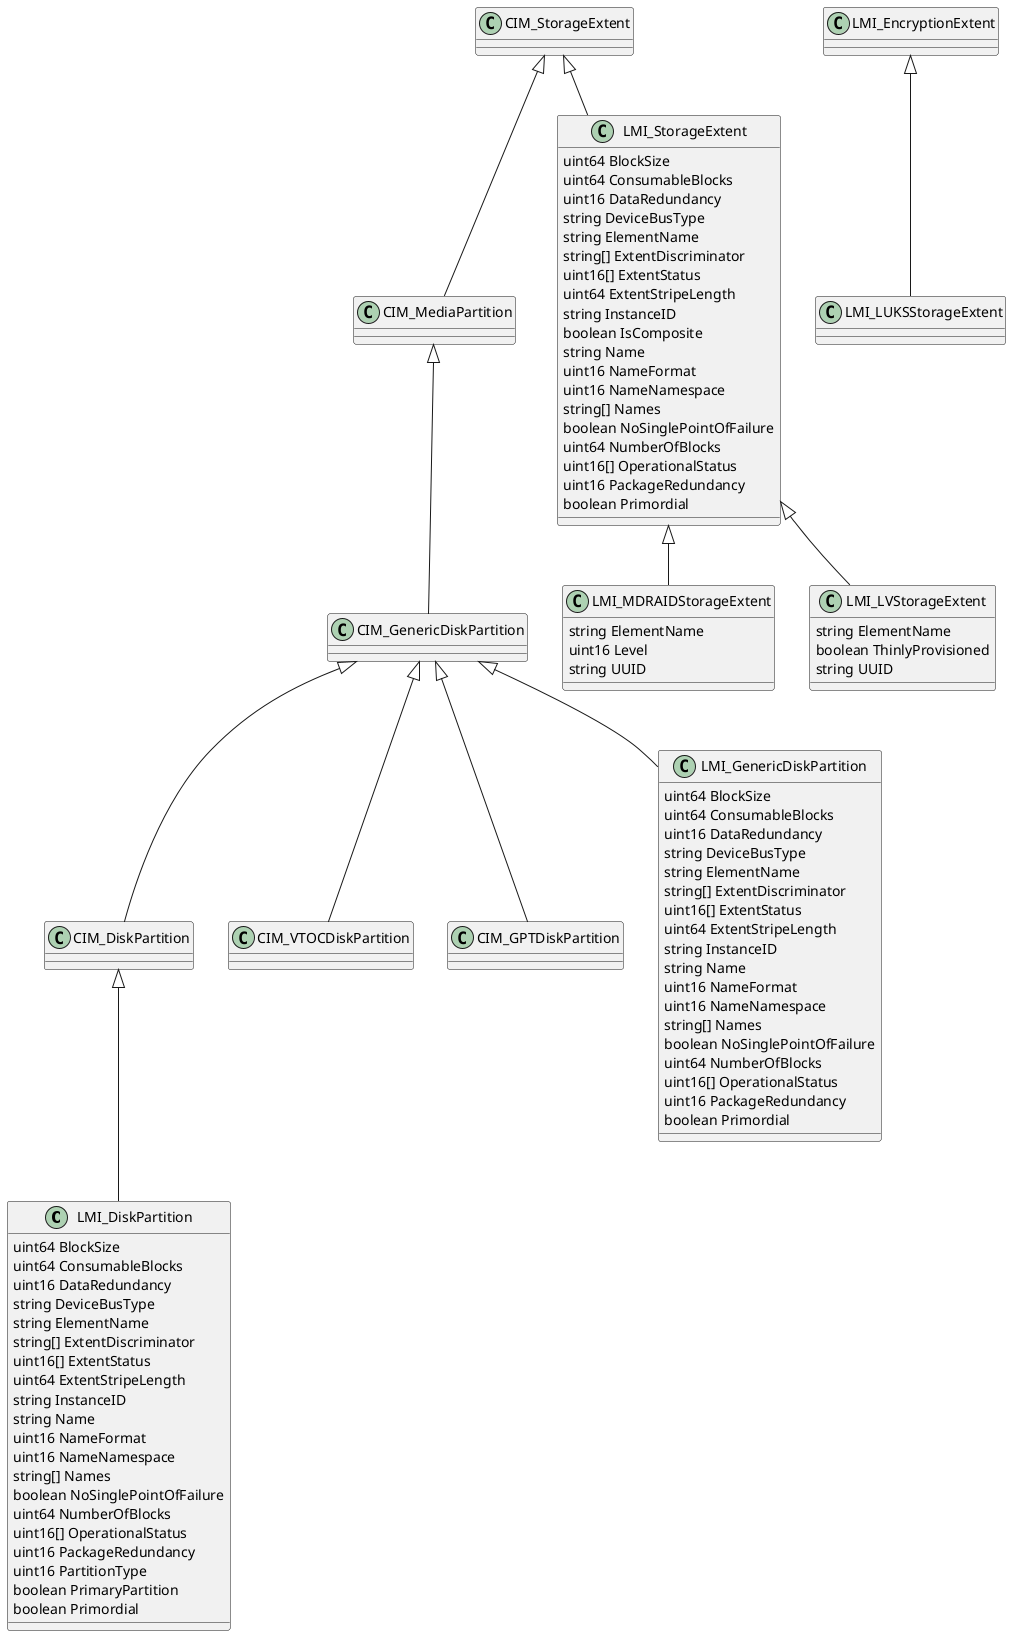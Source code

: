 @startuml
LMI_DiskPartition -up-|> CIM_DiskPartition
class LMI_DiskPartition {
    uint64 BlockSize
    uint64 ConsumableBlocks
    uint16 DataRedundancy
    string DeviceBusType
    string ElementName
    string[] ExtentDiscriminator
    uint16[] ExtentStatus
    uint64 ExtentStripeLength
    string InstanceID
    string Name
    uint16 NameFormat
    uint16 NameNamespace
    string[] Names
    boolean NoSinglePointOfFailure
    uint64 NumberOfBlocks
    uint16[] OperationalStatus
    uint16 PackageRedundancy
    uint16 PartitionType
    boolean PrimaryPartition
    boolean Primordial
}
url of LMI_DiskPartition is [[LMI_DiskPartition.html]]
CIM_DiskPartition -up-|> CIM_GenericDiskPartition
class CIM_DiskPartition

LMI_MDRAIDStorageExtent -up-|> LMI_StorageExtent
class LMI_MDRAIDStorageExtent {
    string ElementName
    uint16 Level
    string UUID
}
url of LMI_MDRAIDStorageExtent is [[LMI_MDRAIDStorageExtent.html]]
LMI_StorageExtent -up-|> CIM_StorageExtent
class LMI_StorageExtent {
    uint64 BlockSize
    uint64 ConsumableBlocks
    uint16 DataRedundancy
    string DeviceBusType
    string ElementName
    string[] ExtentDiscriminator
    uint16[] ExtentStatus
    uint64 ExtentStripeLength
    string InstanceID
    boolean IsComposite
    string Name
    uint16 NameFormat
    uint16 NameNamespace
    string[] Names
    boolean NoSinglePointOfFailure
    uint64 NumberOfBlocks
    uint16[] OperationalStatus
    uint16 PackageRedundancy
    boolean Primordial
}
url of LMI_StorageExtent is [[LMI_StorageExtent.html]]
CIM_MediaPartition -up-|> CIM_StorageExtent
class CIM_MediaPartition

CIM_VTOCDiskPartition -up-|> CIM_GenericDiskPartition
class CIM_VTOCDiskPartition

LMI_LUKSStorageExtent -up-|> LMI_EncryptionExtent
class LMI_LUKSStorageExtent {
}
url of LMI_LUKSStorageExtent is [[LMI_LUKSStorageExtent.html]]
CIM_GPTDiskPartition -up-|> CIM_GenericDiskPartition
class CIM_GPTDiskPartition

LMI_LVStorageExtent -up-|> LMI_StorageExtent
class LMI_LVStorageExtent {
    string ElementName
    boolean ThinlyProvisioned
    string UUID
}
url of LMI_LVStorageExtent is [[LMI_LVStorageExtent.html]]
CIM_GenericDiskPartition -up-|> CIM_MediaPartition
class CIM_GenericDiskPartition

LMI_GenericDiskPartition -up-|> CIM_GenericDiskPartition
class LMI_GenericDiskPartition {
    uint64 BlockSize
    uint64 ConsumableBlocks
    uint16 DataRedundancy
    string DeviceBusType
    string ElementName
    string[] ExtentDiscriminator
    uint16[] ExtentStatus
    uint64 ExtentStripeLength
    string InstanceID
    string Name
    uint16 NameFormat
    uint16 NameNamespace
    string[] Names
    boolean NoSinglePointOfFailure
    uint64 NumberOfBlocks
    uint16[] OperationalStatus
    uint16 PackageRedundancy
    boolean Primordial
}
url of LMI_GenericDiskPartition is [[LMI_GenericDiskPartition.html]]
@enduml
